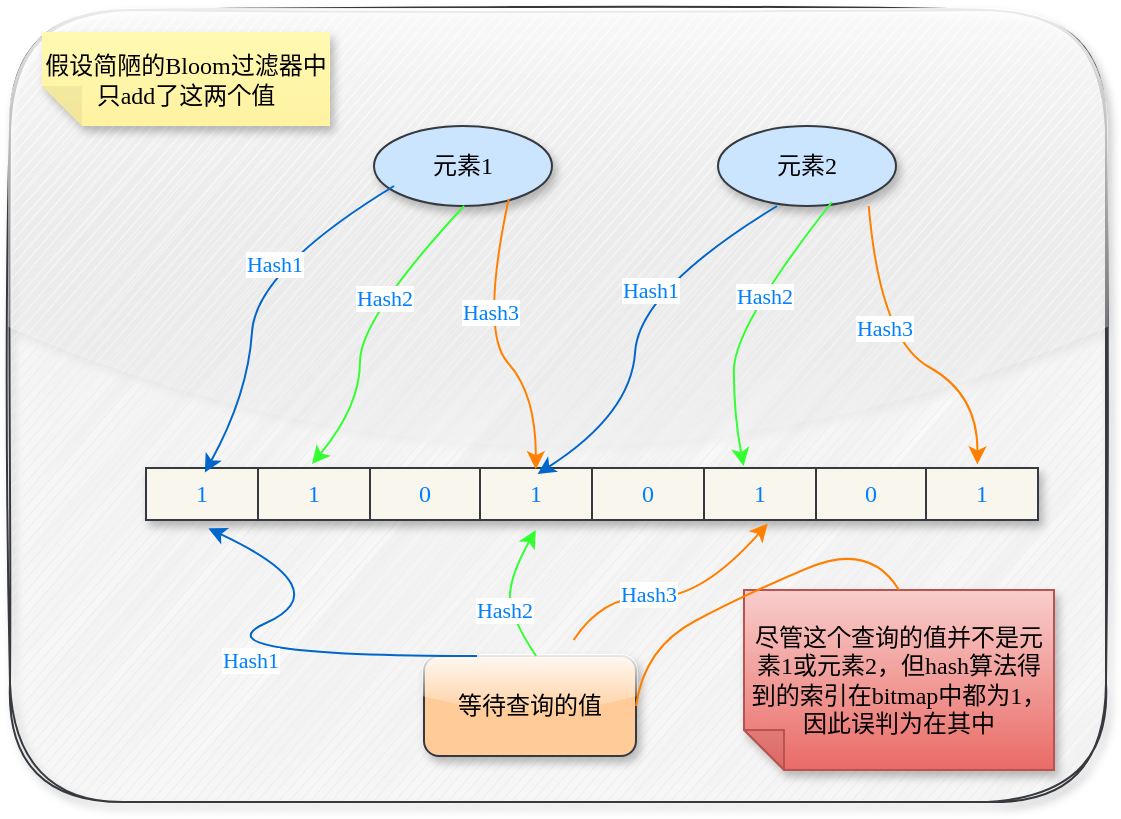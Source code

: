 <mxfile version="20.3.0" type="device"><diagram id="dWvw3Wt13ikqRyqoUNxW" name="Page-1"><mxGraphModel dx="733" dy="716" grid="0" gridSize="10" guides="1" tooltips="1" connect="1" arrows="1" fold="1" page="0" pageScale="1" pageWidth="827" pageHeight="1169" math="0" shadow="0"><root><mxCell id="0"/><mxCell id="1" parent="0"/><mxCell id="8fm8EYPnnhfFC_uc28MY-1" value="" style="rounded=1;whiteSpace=wrap;html=1;shadow=1;glass=1;sketch=1;hachureGap=4;fontFamily=Lucida Console;fillColor=#eeeeee;strokeColor=#36393d;gradientColor=none;movable=1;resizable=1;rotatable=1;deletable=1;editable=1;connectable=1;" parent="1" vertex="1"><mxGeometry y="114" width="548" height="396" as="geometry"/></mxCell><mxCell id="8fm8EYPnnhfFC_uc28MY-2" value="" style="shape=table;startSize=0;container=1;collapsible=0;childLayout=tableLayout;rounded=1;shadow=1;glass=1;sketch=0;hachureGap=4;fontFamily=Lucida Console;fillColor=#f9f7ed;strokeColor=#36393d;" parent="1" vertex="1"><mxGeometry x="68" y="343" width="446" height="26" as="geometry"/></mxCell><mxCell id="8fm8EYPnnhfFC_uc28MY-3" value="" style="shape=tableRow;horizontal=0;startSize=0;swimlaneHead=0;swimlaneBody=0;top=0;left=0;bottom=0;right=0;collapsible=0;dropTarget=0;fillColor=none;points=[[0,0.5],[1,0.5]];portConstraint=eastwest;rounded=1;shadow=1;glass=1;sketch=1;hachureGap=4;fontFamily=Lucida Console;fontColor=#007FFF;" parent="8fm8EYPnnhfFC_uc28MY-2" vertex="1"><mxGeometry width="446" height="26" as="geometry"/></mxCell><mxCell id="8fm8EYPnnhfFC_uc28MY-4" value="1" style="shape=partialRectangle;html=1;whiteSpace=wrap;connectable=0;overflow=hidden;fillColor=none;top=0;left=0;bottom=0;right=0;pointerEvents=1;rounded=1;shadow=1;glass=1;sketch=1;hachureGap=4;fontFamily=Lucida Console;fontColor=#007FFF;" parent="8fm8EYPnnhfFC_uc28MY-3" vertex="1"><mxGeometry width="56" height="26" as="geometry"><mxRectangle width="56" height="26" as="alternateBounds"/></mxGeometry></mxCell><mxCell id="8fm8EYPnnhfFC_uc28MY-5" value="1" style="shape=partialRectangle;html=1;whiteSpace=wrap;connectable=0;overflow=hidden;fillColor=none;top=0;left=0;bottom=0;right=0;pointerEvents=1;rounded=1;shadow=1;glass=1;sketch=1;hachureGap=4;fontFamily=Lucida Console;fontColor=#007FFF;" parent="8fm8EYPnnhfFC_uc28MY-3" vertex="1"><mxGeometry x="56" width="56" height="26" as="geometry"><mxRectangle width="56" height="26" as="alternateBounds"/></mxGeometry></mxCell><mxCell id="8fm8EYPnnhfFC_uc28MY-6" value="0" style="shape=partialRectangle;html=1;whiteSpace=wrap;connectable=0;overflow=hidden;fillColor=none;top=0;left=0;bottom=0;right=0;pointerEvents=1;rounded=1;shadow=1;glass=1;sketch=1;hachureGap=4;fontFamily=Lucida Console;fontColor=#007FFF;" parent="8fm8EYPnnhfFC_uc28MY-3" vertex="1"><mxGeometry x="112" width="55" height="26" as="geometry"><mxRectangle width="55" height="26" as="alternateBounds"/></mxGeometry></mxCell><mxCell id="8fm8EYPnnhfFC_uc28MY-7" value="1" style="shape=partialRectangle;html=1;whiteSpace=wrap;connectable=0;overflow=hidden;fillColor=none;top=0;left=0;bottom=0;right=0;pointerEvents=1;rounded=1;shadow=1;glass=1;sketch=1;hachureGap=4;fontFamily=Lucida Console;fontColor=#007FFF;" parent="8fm8EYPnnhfFC_uc28MY-3" vertex="1"><mxGeometry x="167" width="56" height="26" as="geometry"><mxRectangle width="56" height="26" as="alternateBounds"/></mxGeometry></mxCell><mxCell id="8fm8EYPnnhfFC_uc28MY-8" value="0" style="shape=partialRectangle;html=1;whiteSpace=wrap;connectable=0;overflow=hidden;fillColor=none;top=0;left=0;bottom=0;right=0;pointerEvents=1;rounded=1;shadow=1;glass=1;sketch=1;hachureGap=4;fontFamily=Lucida Console;fontColor=#007FFF;" parent="8fm8EYPnnhfFC_uc28MY-3" vertex="1"><mxGeometry x="223" width="56" height="26" as="geometry"><mxRectangle width="56" height="26" as="alternateBounds"/></mxGeometry></mxCell><mxCell id="8fm8EYPnnhfFC_uc28MY-9" value="1" style="shape=partialRectangle;html=1;whiteSpace=wrap;connectable=0;overflow=hidden;fillColor=none;top=0;left=0;bottom=0;right=0;pointerEvents=1;rounded=1;shadow=1;glass=1;sketch=1;hachureGap=4;fontFamily=Lucida Console;fontColor=#007FFF;" parent="8fm8EYPnnhfFC_uc28MY-3" vertex="1"><mxGeometry x="279" width="56" height="26" as="geometry"><mxRectangle width="56" height="26" as="alternateBounds"/></mxGeometry></mxCell><mxCell id="8fm8EYPnnhfFC_uc28MY-10" value="0" style="shape=partialRectangle;html=1;whiteSpace=wrap;connectable=0;overflow=hidden;fillColor=none;top=0;left=0;bottom=0;right=0;pointerEvents=1;rounded=1;shadow=1;glass=1;sketch=1;hachureGap=4;fontFamily=Lucida Console;fontColor=#007FFF;" parent="8fm8EYPnnhfFC_uc28MY-3" vertex="1"><mxGeometry x="335" width="55" height="26" as="geometry"><mxRectangle width="55" height="26" as="alternateBounds"/></mxGeometry></mxCell><mxCell id="8fm8EYPnnhfFC_uc28MY-11" value="1" style="shape=partialRectangle;html=1;whiteSpace=wrap;connectable=0;overflow=hidden;fillColor=none;top=0;left=0;bottom=0;right=0;pointerEvents=1;rounded=1;shadow=1;glass=1;sketch=1;hachureGap=4;fontFamily=Lucida Console;fontColor=#007FFF;" parent="8fm8EYPnnhfFC_uc28MY-3" vertex="1"><mxGeometry x="390" width="56" height="26" as="geometry"><mxRectangle width="56" height="26" as="alternateBounds"/></mxGeometry></mxCell><mxCell id="8fm8EYPnnhfFC_uc28MY-14" value="元素1" style="ellipse;whiteSpace=wrap;html=1;rounded=1;shadow=1;glass=1;sketch=0;hachureGap=4;fontFamily=Lucida Console;fillColor=#cce5ff;strokeColor=#36393d;gradientColor=none;" parent="1" vertex="1"><mxGeometry x="182" y="172" width="89" height="40" as="geometry"/></mxCell><mxCell id="8fm8EYPnnhfFC_uc28MY-15" value="元素2" style="ellipse;whiteSpace=wrap;html=1;rounded=1;shadow=1;glass=1;sketch=0;hachureGap=4;fontFamily=Lucida Console;fillColor=#cce5ff;strokeColor=#36393d;gradientColor=none;" parent="1" vertex="1"><mxGeometry x="354" y="172" width="89" height="40" as="geometry"/></mxCell><mxCell id="8fm8EYPnnhfFC_uc28MY-29" value="" style="endArrow=classic;html=1;rounded=0;strokeColor=#33FF33;fontFamily=Lucida Console;fontColor=#007FFF;sourcePerimeterSpacing=8;targetPerimeterSpacing=8;curved=1;exitX=0.506;exitY=1;exitDx=0;exitDy=0;exitPerimeter=0;fillColor=#cdeb8b;" parent="1" source="8fm8EYPnnhfFC_uc28MY-14" edge="1"><mxGeometry width="50" height="50" relative="1" as="geometry"><mxPoint x="223" y="217" as="sourcePoint"/><mxPoint x="151" y="341" as="targetPoint"/><Array as="points"><mxPoint x="175" y="268"/><mxPoint x="175" y="312"/></Array></mxGeometry></mxCell><mxCell id="8fm8EYPnnhfFC_uc28MY-30" value="Hash2" style="edgeLabel;html=1;align=center;verticalAlign=middle;resizable=0;points=[];fontFamily=Lucida Console;fontColor=#007FFF;" parent="8fm8EYPnnhfFC_uc28MY-29" vertex="1" connectable="0"><mxGeometry x="-0.23" y="2" relative="1" as="geometry"><mxPoint as="offset"/></mxGeometry></mxCell><mxCell id="8fm8EYPnnhfFC_uc28MY-31" value="" style="endArrow=classic;html=1;rounded=0;strokeColor=#0066CC;fontFamily=Lucida Console;fontColor=#007FFF;sourcePerimeterSpacing=8;targetPerimeterSpacing=8;curved=1;entryX=0.066;entryY=0.085;entryDx=0;entryDy=0;entryPerimeter=0;" parent="1" target="8fm8EYPnnhfFC_uc28MY-3" edge="1"><mxGeometry width="50" height="50" relative="1" as="geometry"><mxPoint x="192" y="202" as="sourcePoint"/><mxPoint x="164.078" y="348.788" as="targetPoint"/><Array as="points"><mxPoint x="123" y="244"/><mxPoint x="119" y="306"/></Array></mxGeometry></mxCell><mxCell id="8fm8EYPnnhfFC_uc28MY-32" value="Hash1" style="edgeLabel;html=1;align=center;verticalAlign=middle;resizable=0;points=[];fontFamily=Lucida Console;fontColor=#007FFF;" parent="8fm8EYPnnhfFC_uc28MY-31" vertex="1" connectable="0"><mxGeometry x="-0.23" y="2" relative="1" as="geometry"><mxPoint as="offset"/></mxGeometry></mxCell><mxCell id="8fm8EYPnnhfFC_uc28MY-33" value="" style="endArrow=classic;html=1;rounded=0;strokeColor=#FF8000;fontFamily=Lucida Console;fontColor=#007FFF;sourcePerimeterSpacing=8;targetPerimeterSpacing=8;curved=1;entryX=0.437;entryY=0.023;entryDx=0;entryDy=0;entryPerimeter=0;exitX=0.757;exitY=0.91;exitDx=0;exitDy=0;exitPerimeter=0;" parent="1" source="8fm8EYPnnhfFC_uc28MY-14" target="8fm8EYPnnhfFC_uc28MY-3" edge="1"><mxGeometry width="50" height="50" relative="1" as="geometry"><mxPoint x="247.034" y="232" as="sourcePoint"/><mxPoint x="174.078" y="358.788" as="targetPoint"/><Array as="points"><mxPoint x="235" y="275"/><mxPoint x="263" y="306"/></Array></mxGeometry></mxCell><mxCell id="8fm8EYPnnhfFC_uc28MY-34" value="Hash3" style="edgeLabel;html=1;align=center;verticalAlign=middle;resizable=0;points=[];fontFamily=Lucida Console;fontColor=#007FFF;" parent="8fm8EYPnnhfFC_uc28MY-33" vertex="1" connectable="0"><mxGeometry x="-0.23" y="2" relative="1" as="geometry"><mxPoint as="offset"/></mxGeometry></mxCell><mxCell id="8fm8EYPnnhfFC_uc28MY-35" value="" style="endArrow=classic;html=1;rounded=0;strokeColor=#0066CC;fontFamily=Lucida Console;fontColor=#007FFF;sourcePerimeterSpacing=8;targetPerimeterSpacing=8;curved=1;entryX=0.439;entryY=0.115;entryDx=0;entryDy=0;entryPerimeter=0;" parent="1" target="8fm8EYPnnhfFC_uc28MY-3" edge="1"><mxGeometry width="50" height="50" relative="1" as="geometry"><mxPoint x="383.56" y="212" as="sourcePoint"/><mxPoint x="288.996" y="355.21" as="targetPoint"/><Array as="points"><mxPoint x="314.56" y="254"/><mxPoint x="310.56" y="316"/></Array></mxGeometry></mxCell><mxCell id="8fm8EYPnnhfFC_uc28MY-36" value="Hash1" style="edgeLabel;html=1;align=center;verticalAlign=middle;resizable=0;points=[];fontFamily=Lucida Console;fontColor=#007FFF;" parent="8fm8EYPnnhfFC_uc28MY-35" vertex="1" connectable="0"><mxGeometry x="-0.23" y="2" relative="1" as="geometry"><mxPoint as="offset"/></mxGeometry></mxCell><mxCell id="8fm8EYPnnhfFC_uc28MY-37" value="" style="endArrow=classic;html=1;rounded=0;strokeColor=#33FF33;fontFamily=Lucida Console;fontColor=#007FFF;sourcePerimeterSpacing=8;targetPerimeterSpacing=8;curved=1;entryX=0.67;entryY=-0.038;entryDx=0;entryDy=0;entryPerimeter=0;exitX=0.64;exitY=0.95;exitDx=0;exitDy=0;exitPerimeter=0;fillColor=#cdeb8b;" parent="1" source="8fm8EYPnnhfFC_uc28MY-15" target="8fm8EYPnnhfFC_uc28MY-3" edge="1"><mxGeometry width="50" height="50" relative="1" as="geometry"><mxPoint x="413.954" y="216.21" as="sourcePoint"/><mxPoint x="340.998" y="342.998" as="targetPoint"/><Array as="points"><mxPoint x="361.92" y="272.21"/><mxPoint x="361.92" y="316.21"/></Array></mxGeometry></mxCell><mxCell id="8fm8EYPnnhfFC_uc28MY-38" value="Hash2" style="edgeLabel;html=1;align=center;verticalAlign=middle;resizable=0;points=[];fontFamily=Lucida Console;fontColor=#007FFF;" parent="8fm8EYPnnhfFC_uc28MY-37" vertex="1" connectable="0"><mxGeometry x="-0.23" y="2" relative="1" as="geometry"><mxPoint as="offset"/></mxGeometry></mxCell><mxCell id="8fm8EYPnnhfFC_uc28MY-39" value="" style="endArrow=classic;html=1;rounded=0;strokeColor=#FF8000;fontFamily=Lucida Console;fontColor=#007FFF;sourcePerimeterSpacing=8;targetPerimeterSpacing=8;curved=1;entryX=0.932;entryY=-0.069;entryDx=0;entryDy=0;entryPerimeter=0;exitX=0.757;exitY=0.91;exitDx=0;exitDy=0;exitPerimeter=0;" parent="1" target="8fm8EYPnnhfFC_uc28MY-3" edge="1"><mxGeometry width="50" height="50" relative="1" as="geometry"><mxPoint x="429.373" y="212.0" as="sourcePoint"/><mxPoint x="442.902" y="347.198" as="targetPoint"/><Array as="points"><mxPoint x="435" y="279"/><mxPoint x="484" y="306"/></Array></mxGeometry></mxCell><mxCell id="8fm8EYPnnhfFC_uc28MY-40" value="Hash3" style="edgeLabel;html=1;align=center;verticalAlign=middle;resizable=0;points=[];fontFamily=Lucida Console;fontColor=#007FFF;" parent="8fm8EYPnnhfFC_uc28MY-39" vertex="1" connectable="0"><mxGeometry x="-0.23" y="2" relative="1" as="geometry"><mxPoint as="offset"/></mxGeometry></mxCell><mxCell id="4Q0GcjoMzjUgi0vGiMOE-1" value="假设简陋的Bloom过滤器中只add了这两个值" style="shape=note;whiteSpace=wrap;html=1;backgroundOutline=1;fontColor=#000000;darkOpacity=0.05;fillColor=#FFF9B2;strokeColor=none;fillStyle=solid;direction=west;gradientDirection=north;gradientColor=#FFF2A1;shadow=1;size=20;pointerEvents=1;rounded=1;glass=1;sketch=0;hachureGap=4;fontFamily=Lucida Console;" parent="1" vertex="1"><mxGeometry x="16" y="125" width="144" height="47" as="geometry"/></mxCell><mxCell id="4Q0GcjoMzjUgi0vGiMOE-2" value="等待查询的值" style="rounded=1;whiteSpace=wrap;html=1;shadow=1;glass=1;sketch=0;hachureGap=4;fontFamily=Lucida Console;fillColor=#ffcc99;strokeColor=#36393d;" parent="1" vertex="1"><mxGeometry x="207" y="437" width="106" height="50" as="geometry"/></mxCell><mxCell id="4Q0GcjoMzjUgi0vGiMOE-3" value="" style="endArrow=classic;html=1;rounded=0;strokeColor=#0066CC;fontFamily=Lucida Console;fontColor=#007FFF;sourcePerimeterSpacing=8;targetPerimeterSpacing=8;curved=1;entryX=0.07;entryY=1.162;entryDx=0;entryDy=0;entryPerimeter=0;exitX=0.25;exitY=0;exitDx=0;exitDy=0;" parent="1" source="4Q0GcjoMzjUgi0vGiMOE-2" target="8fm8EYPnnhfFC_uc28MY-3" edge="1"><mxGeometry width="50" height="50" relative="1" as="geometry"><mxPoint x="160" y="395" as="sourcePoint"/><mxPoint x="65.436" y="538.21" as="targetPoint"/><Array as="points"><mxPoint x="91" y="437"/><mxPoint x="165" y="404"/></Array></mxGeometry></mxCell><mxCell id="4Q0GcjoMzjUgi0vGiMOE-4" value="Hash1" style="edgeLabel;html=1;align=center;verticalAlign=middle;resizable=0;points=[];fontFamily=Lucida Console;fontColor=#007FFF;" parent="4Q0GcjoMzjUgi0vGiMOE-3" vertex="1" connectable="0"><mxGeometry x="-0.23" y="2" relative="1" as="geometry"><mxPoint as="offset"/></mxGeometry></mxCell><mxCell id="4Q0GcjoMzjUgi0vGiMOE-5" value="" style="endArrow=classic;html=1;rounded=0;strokeColor=#33FF33;fontFamily=Lucida Console;fontColor=#007FFF;sourcePerimeterSpacing=8;targetPerimeterSpacing=8;curved=1;entryX=0.437;entryY=1.192;entryDx=0;entryDy=0;entryPerimeter=0;exitX=0.64;exitY=0.95;exitDx=0;exitDy=0;exitPerimeter=0;fillColor=#cdeb8b;" parent="1" target="8fm8EYPnnhfFC_uc28MY-3" edge="1"><mxGeometry width="50" height="50" relative="1" as="geometry"><mxPoint x="263.04" y="437" as="sourcePoint"/><mxPoint x="218.9" y="569.012" as="targetPoint"/><Array as="points"><mxPoint x="249" y="416"/><mxPoint x="251" y="395"/></Array></mxGeometry></mxCell><mxCell id="4Q0GcjoMzjUgi0vGiMOE-6" value="Hash2" style="edgeLabel;html=1;align=center;verticalAlign=middle;resizable=0;points=[];fontFamily=Lucida Console;fontColor=#007FFF;" parent="4Q0GcjoMzjUgi0vGiMOE-5" vertex="1" connectable="0"><mxGeometry x="-0.23" y="2" relative="1" as="geometry"><mxPoint as="offset"/></mxGeometry></mxCell><mxCell id="4Q0GcjoMzjUgi0vGiMOE-7" value="" style="endArrow=classic;html=1;rounded=0;strokeColor=#FF8000;fontFamily=Lucida Console;fontColor=#007FFF;sourcePerimeterSpacing=8;targetPerimeterSpacing=8;curved=1;entryX=0.697;entryY=1.069;entryDx=0;entryDy=0;entryPerimeter=0;" parent="1" source="4Q0GcjoMzjUgi0vGiMOE-2" target="8fm8EYPnnhfFC_uc28MY-3" edge="1"><mxGeometry width="50" height="50" relative="1" as="geometry"><mxPoint x="439.373" y="222" as="sourcePoint"/><mxPoint x="493.672" y="351.206" as="targetPoint"/><Array as="points"><mxPoint x="297" y="406"/><mxPoint x="345" y="409"/></Array></mxGeometry></mxCell><mxCell id="4Q0GcjoMzjUgi0vGiMOE-8" value="Hash3" style="edgeLabel;html=1;align=center;verticalAlign=middle;resizable=0;points=[];fontFamily=Lucida Console;fontColor=#007FFF;" parent="4Q0GcjoMzjUgi0vGiMOE-7" vertex="1" connectable="0"><mxGeometry x="-0.23" y="2" relative="1" as="geometry"><mxPoint as="offset"/></mxGeometry></mxCell><mxCell id="4Q0GcjoMzjUgi0vGiMOE-9" value="尽管这个查询的值并不是元素1或元素2，但hash算法得到的索引在bitmap中都为1，因此误判为在其中" style="shape=note;whiteSpace=wrap;html=1;backgroundOutline=1;darkOpacity=0.05;fillColor=#f8cecc;strokeColor=#b85450;fillStyle=solid;direction=west;gradientDirection=north;gradientColor=#ea6b66;shadow=1;size=20;pointerEvents=1;rounded=1;glass=1;sketch=0;hachureGap=4;fontFamily=Lucida Console;" parent="1" vertex="1"><mxGeometry x="367" y="404" width="155" height="90" as="geometry"/></mxCell><mxCell id="4Q0GcjoMzjUgi0vGiMOE-15" value="" style="endArrow=none;html=1;rounded=0;strokeColor=#FF8000;fontFamily=Lucida Console;fontColor=#007FFF;sourcePerimeterSpacing=8;targetPerimeterSpacing=8;curved=1;exitX=1;exitY=0.5;exitDx=0;exitDy=0;entryX=0.5;entryY=1;entryDx=0;entryDy=0;entryPerimeter=0;" parent="1" source="4Q0GcjoMzjUgi0vGiMOE-2" target="4Q0GcjoMzjUgi0vGiMOE-9" edge="1"><mxGeometry width="50" height="50" relative="1" as="geometry"><mxPoint x="323" y="493" as="sourcePoint"/><mxPoint x="373" y="443" as="targetPoint"/><Array as="points"><mxPoint x="317" y="433"/><mxPoint x="368" y="406"/><mxPoint x="430" y="380"/></Array></mxGeometry></mxCell></root></mxGraphModel></diagram></mxfile>